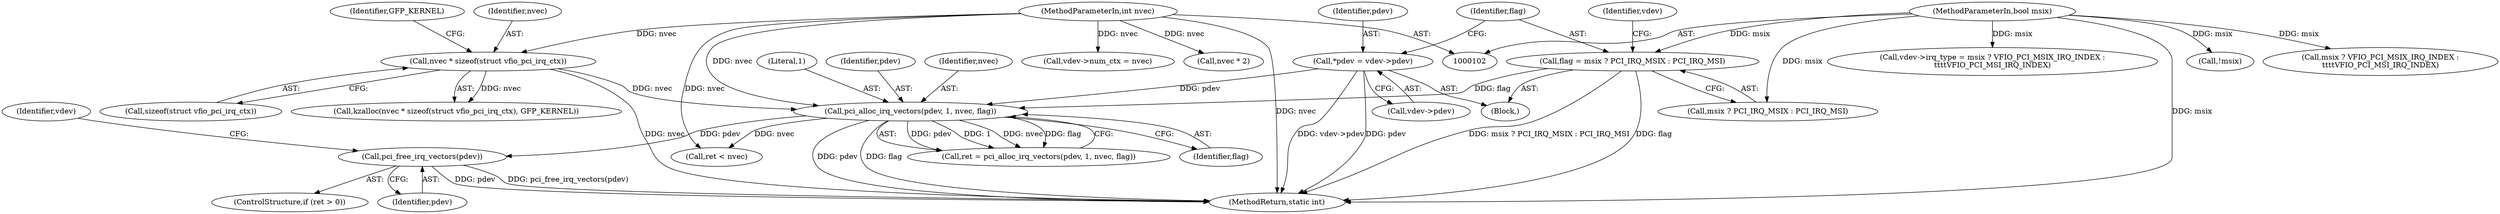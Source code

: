 digraph "0_linux_05692d7005a364add85c6e25a6c4447ce08f913a_0@pointer" {
"1000162" [label="(Call,pci_free_irq_vectors(pdev))"];
"1000148" [label="(Call,pci_alloc_irq_vectors(pdev, 1, nvec, flag))"];
"1000108" [label="(Call,*pdev = vdev->pdev)"];
"1000133" [label="(Call,nvec * sizeof(struct vfio_pci_irq_ctx))"];
"1000104" [label="(MethodParameterIn,int nvec)"];
"1000114" [label="(Call,flag = msix ? PCI_IRQ_MSIX : PCI_IRQ_MSI)"];
"1000105" [label="(MethodParameterIn,bool msix)"];
"1000170" [label="(Call,vdev->num_ctx = nvec)"];
"1000116" [label="(Call,msix ? PCI_IRQ_MSIX : PCI_IRQ_MSI)"];
"1000151" [label="(Identifier,nvec)"];
"1000158" [label="(ControlStructure,if (ret > 0))"];
"1000148" [label="(Call,pci_alloc_irq_vectors(pdev, 1, nvec, flag))"];
"1000114" [label="(Call,flag = msix ? PCI_IRQ_MSIX : PCI_IRQ_MSI)"];
"1000124" [label="(Identifier,vdev)"];
"1000184" [label="(Call,!msix)"];
"1000194" [label="(Call,nvec * 2)"];
"1000109" [label="(Identifier,pdev)"];
"1000105" [label="(MethodParameterIn,bool msix)"];
"1000110" [label="(Call,vdev->pdev)"];
"1000152" [label="(Identifier,flag)"];
"1000133" [label="(Call,nvec * sizeof(struct vfio_pci_irq_ctx))"];
"1000115" [label="(Identifier,flag)"];
"1000134" [label="(Identifier,nvec)"];
"1000162" [label="(Call,pci_free_irq_vectors(pdev))"];
"1000166" [label="(Identifier,vdev)"];
"1000137" [label="(Identifier,GFP_KERNEL)"];
"1000135" [label="(Call,sizeof(struct vfio_pci_irq_ctx))"];
"1000108" [label="(Call,*pdev = vdev->pdev)"];
"1000146" [label="(Call,ret = pci_alloc_irq_vectors(pdev, 1, nvec, flag))"];
"1000104" [label="(MethodParameterIn,int nvec)"];
"1000163" [label="(Identifier,pdev)"];
"1000150" [label="(Literal,1)"];
"1000106" [label="(Block,)"];
"1000201" [label="(MethodReturn,static int)"];
"1000179" [label="(Call,msix ? VFIO_PCI_MSIX_IRQ_INDEX :\n\t\t\t\tVFIO_PCI_MSI_IRQ_INDEX)"];
"1000132" [label="(Call,kzalloc(nvec * sizeof(struct vfio_pci_irq_ctx), GFP_KERNEL))"];
"1000175" [label="(Call,vdev->irq_type = msix ? VFIO_PCI_MSIX_IRQ_INDEX :\n\t\t\t\tVFIO_PCI_MSI_IRQ_INDEX)"];
"1000149" [label="(Identifier,pdev)"];
"1000154" [label="(Call,ret < nvec)"];
"1000162" -> "1000158"  [label="AST: "];
"1000162" -> "1000163"  [label="CFG: "];
"1000163" -> "1000162"  [label="AST: "];
"1000166" -> "1000162"  [label="CFG: "];
"1000162" -> "1000201"  [label="DDG: pdev"];
"1000162" -> "1000201"  [label="DDG: pci_free_irq_vectors(pdev)"];
"1000148" -> "1000162"  [label="DDG: pdev"];
"1000148" -> "1000146"  [label="AST: "];
"1000148" -> "1000152"  [label="CFG: "];
"1000149" -> "1000148"  [label="AST: "];
"1000150" -> "1000148"  [label="AST: "];
"1000151" -> "1000148"  [label="AST: "];
"1000152" -> "1000148"  [label="AST: "];
"1000146" -> "1000148"  [label="CFG: "];
"1000148" -> "1000201"  [label="DDG: flag"];
"1000148" -> "1000201"  [label="DDG: pdev"];
"1000148" -> "1000146"  [label="DDG: pdev"];
"1000148" -> "1000146"  [label="DDG: 1"];
"1000148" -> "1000146"  [label="DDG: nvec"];
"1000148" -> "1000146"  [label="DDG: flag"];
"1000108" -> "1000148"  [label="DDG: pdev"];
"1000133" -> "1000148"  [label="DDG: nvec"];
"1000104" -> "1000148"  [label="DDG: nvec"];
"1000114" -> "1000148"  [label="DDG: flag"];
"1000148" -> "1000154"  [label="DDG: nvec"];
"1000108" -> "1000106"  [label="AST: "];
"1000108" -> "1000110"  [label="CFG: "];
"1000109" -> "1000108"  [label="AST: "];
"1000110" -> "1000108"  [label="AST: "];
"1000115" -> "1000108"  [label="CFG: "];
"1000108" -> "1000201"  [label="DDG: vdev->pdev"];
"1000108" -> "1000201"  [label="DDG: pdev"];
"1000133" -> "1000132"  [label="AST: "];
"1000133" -> "1000135"  [label="CFG: "];
"1000134" -> "1000133"  [label="AST: "];
"1000135" -> "1000133"  [label="AST: "];
"1000137" -> "1000133"  [label="CFG: "];
"1000133" -> "1000201"  [label="DDG: nvec"];
"1000133" -> "1000132"  [label="DDG: nvec"];
"1000104" -> "1000133"  [label="DDG: nvec"];
"1000104" -> "1000102"  [label="AST: "];
"1000104" -> "1000201"  [label="DDG: nvec"];
"1000104" -> "1000154"  [label="DDG: nvec"];
"1000104" -> "1000170"  [label="DDG: nvec"];
"1000104" -> "1000194"  [label="DDG: nvec"];
"1000114" -> "1000106"  [label="AST: "];
"1000114" -> "1000116"  [label="CFG: "];
"1000115" -> "1000114"  [label="AST: "];
"1000116" -> "1000114"  [label="AST: "];
"1000124" -> "1000114"  [label="CFG: "];
"1000114" -> "1000201"  [label="DDG: flag"];
"1000114" -> "1000201"  [label="DDG: msix ? PCI_IRQ_MSIX : PCI_IRQ_MSI"];
"1000105" -> "1000114"  [label="DDG: msix"];
"1000105" -> "1000102"  [label="AST: "];
"1000105" -> "1000201"  [label="DDG: msix"];
"1000105" -> "1000116"  [label="DDG: msix"];
"1000105" -> "1000175"  [label="DDG: msix"];
"1000105" -> "1000179"  [label="DDG: msix"];
"1000105" -> "1000184"  [label="DDG: msix"];
}
